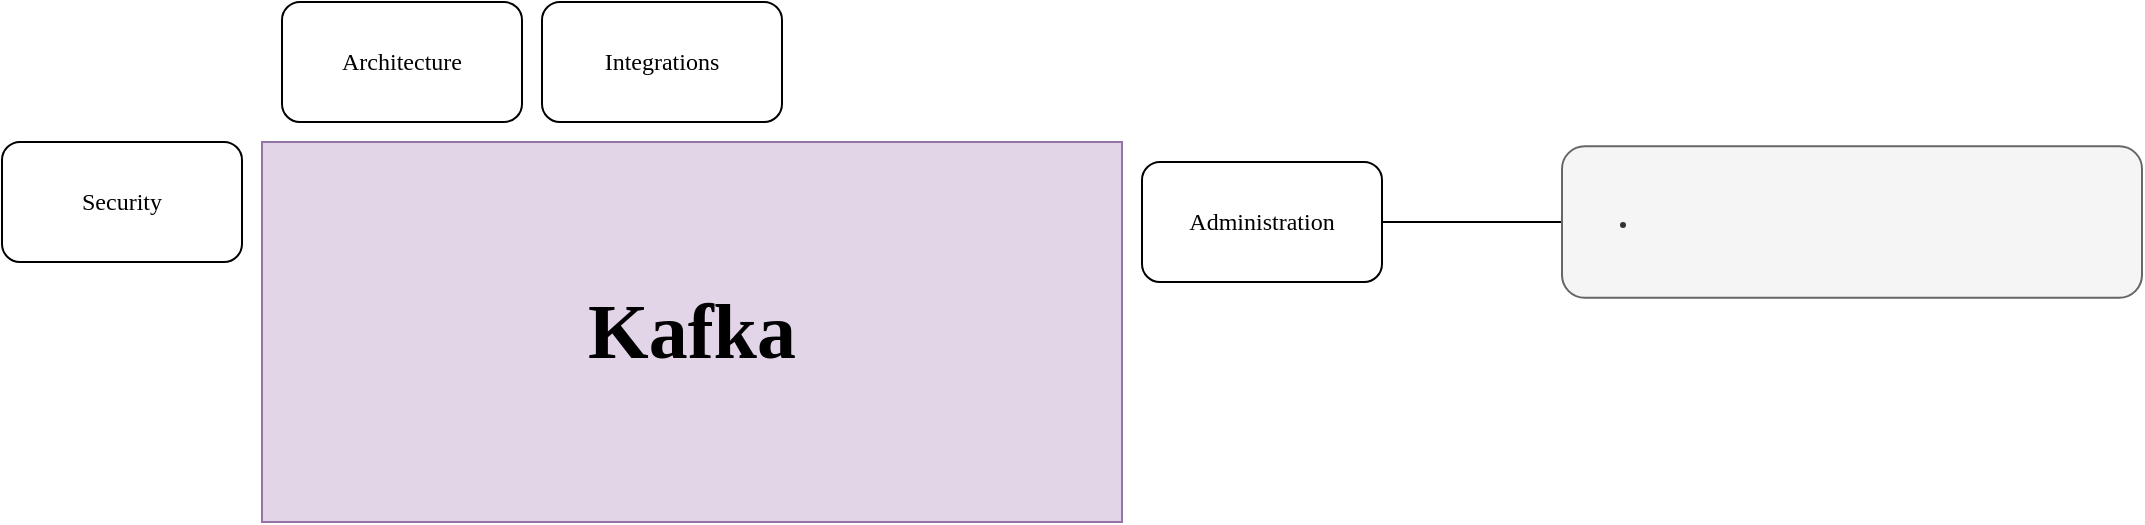 <mxfile version="17.2.4" type="github">
  <diagram id="pxYi87dzXqwNqoQB3EMh" name="Page-1">
    <mxGraphModel dx="925" dy="536" grid="1" gridSize="10" guides="1" tooltips="1" connect="1" arrows="1" fold="1" page="1" pageScale="1" pageWidth="850" pageHeight="1100" math="0" shadow="0">
      <root>
        <mxCell id="0" />
        <mxCell id="1" parent="0" />
        <mxCell id="XU-mJ-ivhtag0VWZFGJD-1" value="&lt;h2&gt;Kafka&lt;/h2&gt;" style="rounded=0;whiteSpace=wrap;html=1;fontSize=26;fontFamily=Tahoma;fillColor=#e1d5e7;strokeColor=#9673a6;" vertex="1" parent="1">
          <mxGeometry x="220" y="150" width="430" height="190" as="geometry" />
        </mxCell>
        <mxCell id="XU-mJ-ivhtag0VWZFGJD-2" value="Architecture" style="rounded=1;whiteSpace=wrap;html=1;fontFamily=Tahoma;" vertex="1" parent="1">
          <mxGeometry x="230" y="80" width="120" height="60" as="geometry" />
        </mxCell>
        <mxCell id="XU-mJ-ivhtag0VWZFGJD-3" value="Integrations" style="rounded=1;whiteSpace=wrap;html=1;fontFamily=Tahoma;" vertex="1" parent="1">
          <mxGeometry x="360" y="80" width="120" height="60" as="geometry" />
        </mxCell>
        <mxCell id="XU-mJ-ivhtag0VWZFGJD-4" value="Security" style="rounded=1;whiteSpace=wrap;html=1;fontFamily=Tahoma;" vertex="1" parent="1">
          <mxGeometry x="90" y="150" width="120" height="60" as="geometry" />
        </mxCell>
        <mxCell id="XU-mJ-ivhtag0VWZFGJD-7" style="edgeStyle=orthogonalEdgeStyle;rounded=1;orthogonalLoop=1;jettySize=auto;html=1;fontFamily=Tahoma;endArrow=none;endFill=0;" edge="1" parent="1" source="XU-mJ-ivhtag0VWZFGJD-5" target="XU-mJ-ivhtag0VWZFGJD-6">
          <mxGeometry relative="1" as="geometry" />
        </mxCell>
        <mxCell id="XU-mJ-ivhtag0VWZFGJD-5" value="Administration" style="rounded=1;whiteSpace=wrap;html=1;fontFamily=Tahoma;" vertex="1" parent="1">
          <mxGeometry x="660" y="160" width="120" height="60" as="geometry" />
        </mxCell>
        <mxCell id="XU-mJ-ivhtag0VWZFGJD-6" value="&lt;ul&gt;&lt;li&gt;&lt;br&gt;&lt;/li&gt;&lt;/ul&gt;" style="rounded=1;whiteSpace=wrap;html=1;fontFamily=Tahoma;align=left;fontSize=11;fillColor=#f5f5f5;fontColor=#333333;strokeColor=#666666;" vertex="1" parent="1">
          <mxGeometry x="870" y="152.13" width="290" height="75.74" as="geometry" />
        </mxCell>
      </root>
    </mxGraphModel>
  </diagram>
</mxfile>
